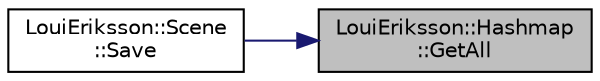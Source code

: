 digraph "LouiEriksson::Hashmap::GetAll"
{
 // LATEX_PDF_SIZE
  edge [fontname="Helvetica",fontsize="10",labelfontname="Helvetica",labelfontsize="10"];
  node [fontname="Helvetica",fontsize="10",shape=record];
  rankdir="RL";
  Node1 [label="LouiEriksson::Hashmap\l::GetAll",height=0.2,width=0.4,color="black", fillcolor="grey75", style="filled", fontcolor="black",tooltip="Returns all entries stored within the hashmap."];
  Node1 -> Node2 [dir="back",color="midnightblue",fontsize="10",style="solid",fontname="Helvetica"];
  Node2 [label="LouiEriksson::Scene\l::Save",height=0.2,width=0.4,color="black", fillcolor="white", style="filled",URL="$class_loui_eriksson_1_1_scene.html#ae044701560dc85364e77bc48bd5b5e2f",tooltip="Save the Scene in xml format at a given path."];
}

